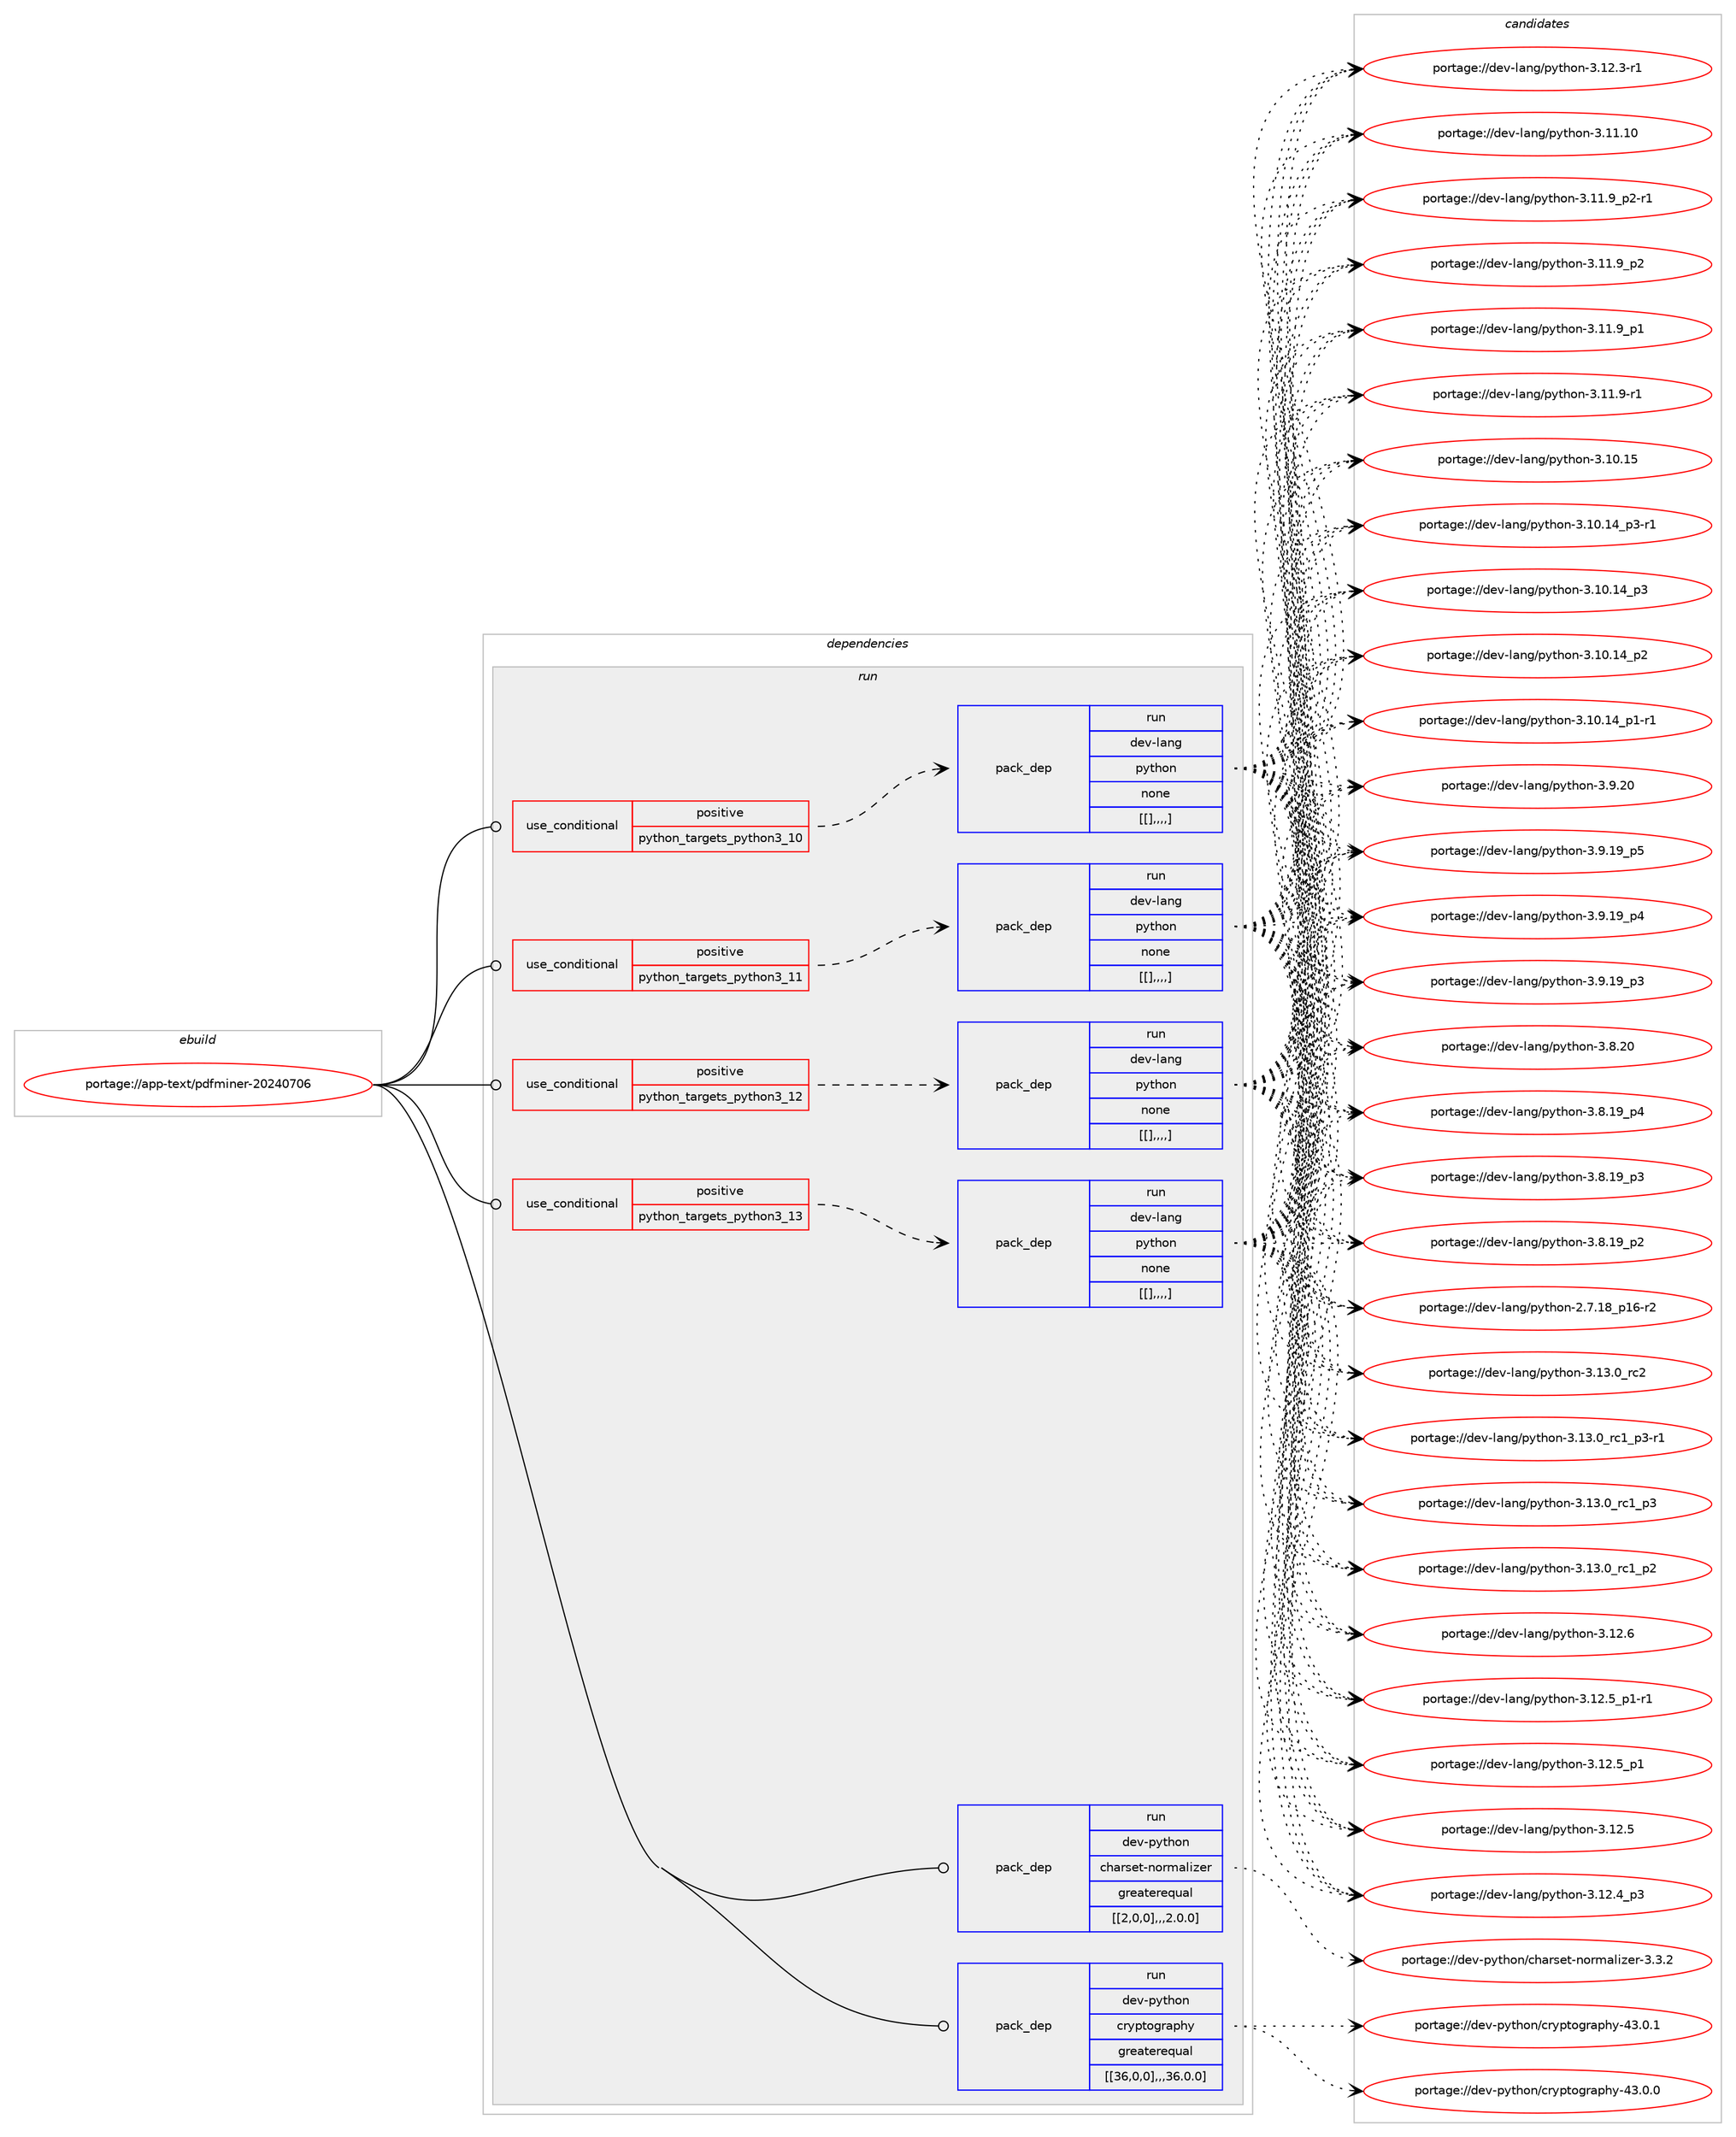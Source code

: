 digraph prolog {

# *************
# Graph options
# *************

newrank=true;
concentrate=true;
compound=true;
graph [rankdir=LR,fontname=Helvetica,fontsize=10,ranksep=1.5];#, ranksep=2.5, nodesep=0.2];
edge  [arrowhead=vee];
node  [fontname=Helvetica,fontsize=10];

# **********
# The ebuild
# **********

subgraph cluster_leftcol {
color=gray;
label=<<i>ebuild</i>>;
id [label="portage://app-text/pdfminer-20240706", color=red, width=4, href="../app-text/pdfminer-20240706.svg"];
}

# ****************
# The dependencies
# ****************

subgraph cluster_midcol {
color=gray;
label=<<i>dependencies</i>>;
subgraph cluster_compile {
fillcolor="#eeeeee";
style=filled;
label=<<i>compile</i>>;
}
subgraph cluster_compileandrun {
fillcolor="#eeeeee";
style=filled;
label=<<i>compile and run</i>>;
}
subgraph cluster_run {
fillcolor="#eeeeee";
style=filled;
label=<<i>run</i>>;
subgraph cond15502 {
dependency57437 [label=<<TABLE BORDER="0" CELLBORDER="1" CELLSPACING="0" CELLPADDING="4"><TR><TD ROWSPAN="3" CELLPADDING="10">use_conditional</TD></TR><TR><TD>positive</TD></TR><TR><TD>python_targets_python3_10</TD></TR></TABLE>>, shape=none, color=red];
subgraph pack41430 {
dependency57438 [label=<<TABLE BORDER="0" CELLBORDER="1" CELLSPACING="0" CELLPADDING="4" WIDTH="220"><TR><TD ROWSPAN="6" CELLPADDING="30">pack_dep</TD></TR><TR><TD WIDTH="110">run</TD></TR><TR><TD>dev-lang</TD></TR><TR><TD>python</TD></TR><TR><TD>none</TD></TR><TR><TD>[[],,,,]</TD></TR></TABLE>>, shape=none, color=blue];
}
dependency57437:e -> dependency57438:w [weight=20,style="dashed",arrowhead="vee"];
}
id:e -> dependency57437:w [weight=20,style="solid",arrowhead="odot"];
subgraph cond15503 {
dependency57439 [label=<<TABLE BORDER="0" CELLBORDER="1" CELLSPACING="0" CELLPADDING="4"><TR><TD ROWSPAN="3" CELLPADDING="10">use_conditional</TD></TR><TR><TD>positive</TD></TR><TR><TD>python_targets_python3_11</TD></TR></TABLE>>, shape=none, color=red];
subgraph pack41431 {
dependency57440 [label=<<TABLE BORDER="0" CELLBORDER="1" CELLSPACING="0" CELLPADDING="4" WIDTH="220"><TR><TD ROWSPAN="6" CELLPADDING="30">pack_dep</TD></TR><TR><TD WIDTH="110">run</TD></TR><TR><TD>dev-lang</TD></TR><TR><TD>python</TD></TR><TR><TD>none</TD></TR><TR><TD>[[],,,,]</TD></TR></TABLE>>, shape=none, color=blue];
}
dependency57439:e -> dependency57440:w [weight=20,style="dashed",arrowhead="vee"];
}
id:e -> dependency57439:w [weight=20,style="solid",arrowhead="odot"];
subgraph cond15504 {
dependency57441 [label=<<TABLE BORDER="0" CELLBORDER="1" CELLSPACING="0" CELLPADDING="4"><TR><TD ROWSPAN="3" CELLPADDING="10">use_conditional</TD></TR><TR><TD>positive</TD></TR><TR><TD>python_targets_python3_12</TD></TR></TABLE>>, shape=none, color=red];
subgraph pack41432 {
dependency57442 [label=<<TABLE BORDER="0" CELLBORDER="1" CELLSPACING="0" CELLPADDING="4" WIDTH="220"><TR><TD ROWSPAN="6" CELLPADDING="30">pack_dep</TD></TR><TR><TD WIDTH="110">run</TD></TR><TR><TD>dev-lang</TD></TR><TR><TD>python</TD></TR><TR><TD>none</TD></TR><TR><TD>[[],,,,]</TD></TR></TABLE>>, shape=none, color=blue];
}
dependency57441:e -> dependency57442:w [weight=20,style="dashed",arrowhead="vee"];
}
id:e -> dependency57441:w [weight=20,style="solid",arrowhead="odot"];
subgraph cond15505 {
dependency57443 [label=<<TABLE BORDER="0" CELLBORDER="1" CELLSPACING="0" CELLPADDING="4"><TR><TD ROWSPAN="3" CELLPADDING="10">use_conditional</TD></TR><TR><TD>positive</TD></TR><TR><TD>python_targets_python3_13</TD></TR></TABLE>>, shape=none, color=red];
subgraph pack41433 {
dependency57444 [label=<<TABLE BORDER="0" CELLBORDER="1" CELLSPACING="0" CELLPADDING="4" WIDTH="220"><TR><TD ROWSPAN="6" CELLPADDING="30">pack_dep</TD></TR><TR><TD WIDTH="110">run</TD></TR><TR><TD>dev-lang</TD></TR><TR><TD>python</TD></TR><TR><TD>none</TD></TR><TR><TD>[[],,,,]</TD></TR></TABLE>>, shape=none, color=blue];
}
dependency57443:e -> dependency57444:w [weight=20,style="dashed",arrowhead="vee"];
}
id:e -> dependency57443:w [weight=20,style="solid",arrowhead="odot"];
subgraph pack41434 {
dependency57445 [label=<<TABLE BORDER="0" CELLBORDER="1" CELLSPACING="0" CELLPADDING="4" WIDTH="220"><TR><TD ROWSPAN="6" CELLPADDING="30">pack_dep</TD></TR><TR><TD WIDTH="110">run</TD></TR><TR><TD>dev-python</TD></TR><TR><TD>charset-normalizer</TD></TR><TR><TD>greaterequal</TD></TR><TR><TD>[[2,0,0],,,2.0.0]</TD></TR></TABLE>>, shape=none, color=blue];
}
id:e -> dependency57445:w [weight=20,style="solid",arrowhead="odot"];
subgraph pack41435 {
dependency57446 [label=<<TABLE BORDER="0" CELLBORDER="1" CELLSPACING="0" CELLPADDING="4" WIDTH="220"><TR><TD ROWSPAN="6" CELLPADDING="30">pack_dep</TD></TR><TR><TD WIDTH="110">run</TD></TR><TR><TD>dev-python</TD></TR><TR><TD>cryptography</TD></TR><TR><TD>greaterequal</TD></TR><TR><TD>[[36,0,0],,,36.0.0]</TD></TR></TABLE>>, shape=none, color=blue];
}
id:e -> dependency57446:w [weight=20,style="solid",arrowhead="odot"];
}
}

# **************
# The candidates
# **************

subgraph cluster_choices {
rank=same;
color=gray;
label=<<i>candidates</i>>;

subgraph choice41430 {
color=black;
nodesep=1;
choice10010111845108971101034711212111610411111045514649514648951149950 [label="portage://dev-lang/python-3.13.0_rc2", color=red, width=4,href="../dev-lang/python-3.13.0_rc2.svg"];
choice1001011184510897110103471121211161041111104551464951464895114994995112514511449 [label="portage://dev-lang/python-3.13.0_rc1_p3-r1", color=red, width=4,href="../dev-lang/python-3.13.0_rc1_p3-r1.svg"];
choice100101118451089711010347112121116104111110455146495146489511499499511251 [label="portage://dev-lang/python-3.13.0_rc1_p3", color=red, width=4,href="../dev-lang/python-3.13.0_rc1_p3.svg"];
choice100101118451089711010347112121116104111110455146495146489511499499511250 [label="portage://dev-lang/python-3.13.0_rc1_p2", color=red, width=4,href="../dev-lang/python-3.13.0_rc1_p2.svg"];
choice10010111845108971101034711212111610411111045514649504654 [label="portage://dev-lang/python-3.12.6", color=red, width=4,href="../dev-lang/python-3.12.6.svg"];
choice1001011184510897110103471121211161041111104551464950465395112494511449 [label="portage://dev-lang/python-3.12.5_p1-r1", color=red, width=4,href="../dev-lang/python-3.12.5_p1-r1.svg"];
choice100101118451089711010347112121116104111110455146495046539511249 [label="portage://dev-lang/python-3.12.5_p1", color=red, width=4,href="../dev-lang/python-3.12.5_p1.svg"];
choice10010111845108971101034711212111610411111045514649504653 [label="portage://dev-lang/python-3.12.5", color=red, width=4,href="../dev-lang/python-3.12.5.svg"];
choice100101118451089711010347112121116104111110455146495046529511251 [label="portage://dev-lang/python-3.12.4_p3", color=red, width=4,href="../dev-lang/python-3.12.4_p3.svg"];
choice100101118451089711010347112121116104111110455146495046514511449 [label="portage://dev-lang/python-3.12.3-r1", color=red, width=4,href="../dev-lang/python-3.12.3-r1.svg"];
choice1001011184510897110103471121211161041111104551464949464948 [label="portage://dev-lang/python-3.11.10", color=red, width=4,href="../dev-lang/python-3.11.10.svg"];
choice1001011184510897110103471121211161041111104551464949465795112504511449 [label="portage://dev-lang/python-3.11.9_p2-r1", color=red, width=4,href="../dev-lang/python-3.11.9_p2-r1.svg"];
choice100101118451089711010347112121116104111110455146494946579511250 [label="portage://dev-lang/python-3.11.9_p2", color=red, width=4,href="../dev-lang/python-3.11.9_p2.svg"];
choice100101118451089711010347112121116104111110455146494946579511249 [label="portage://dev-lang/python-3.11.9_p1", color=red, width=4,href="../dev-lang/python-3.11.9_p1.svg"];
choice100101118451089711010347112121116104111110455146494946574511449 [label="portage://dev-lang/python-3.11.9-r1", color=red, width=4,href="../dev-lang/python-3.11.9-r1.svg"];
choice1001011184510897110103471121211161041111104551464948464953 [label="portage://dev-lang/python-3.10.15", color=red, width=4,href="../dev-lang/python-3.10.15.svg"];
choice100101118451089711010347112121116104111110455146494846495295112514511449 [label="portage://dev-lang/python-3.10.14_p3-r1", color=red, width=4,href="../dev-lang/python-3.10.14_p3-r1.svg"];
choice10010111845108971101034711212111610411111045514649484649529511251 [label="portage://dev-lang/python-3.10.14_p3", color=red, width=4,href="../dev-lang/python-3.10.14_p3.svg"];
choice10010111845108971101034711212111610411111045514649484649529511250 [label="portage://dev-lang/python-3.10.14_p2", color=red, width=4,href="../dev-lang/python-3.10.14_p2.svg"];
choice100101118451089711010347112121116104111110455146494846495295112494511449 [label="portage://dev-lang/python-3.10.14_p1-r1", color=red, width=4,href="../dev-lang/python-3.10.14_p1-r1.svg"];
choice10010111845108971101034711212111610411111045514657465048 [label="portage://dev-lang/python-3.9.20", color=red, width=4,href="../dev-lang/python-3.9.20.svg"];
choice100101118451089711010347112121116104111110455146574649579511253 [label="portage://dev-lang/python-3.9.19_p5", color=red, width=4,href="../dev-lang/python-3.9.19_p5.svg"];
choice100101118451089711010347112121116104111110455146574649579511252 [label="portage://dev-lang/python-3.9.19_p4", color=red, width=4,href="../dev-lang/python-3.9.19_p4.svg"];
choice100101118451089711010347112121116104111110455146574649579511251 [label="portage://dev-lang/python-3.9.19_p3", color=red, width=4,href="../dev-lang/python-3.9.19_p3.svg"];
choice10010111845108971101034711212111610411111045514656465048 [label="portage://dev-lang/python-3.8.20", color=red, width=4,href="../dev-lang/python-3.8.20.svg"];
choice100101118451089711010347112121116104111110455146564649579511252 [label="portage://dev-lang/python-3.8.19_p4", color=red, width=4,href="../dev-lang/python-3.8.19_p4.svg"];
choice100101118451089711010347112121116104111110455146564649579511251 [label="portage://dev-lang/python-3.8.19_p3", color=red, width=4,href="../dev-lang/python-3.8.19_p3.svg"];
choice100101118451089711010347112121116104111110455146564649579511250 [label="portage://dev-lang/python-3.8.19_p2", color=red, width=4,href="../dev-lang/python-3.8.19_p2.svg"];
choice100101118451089711010347112121116104111110455046554649569511249544511450 [label="portage://dev-lang/python-2.7.18_p16-r2", color=red, width=4,href="../dev-lang/python-2.7.18_p16-r2.svg"];
dependency57438:e -> choice10010111845108971101034711212111610411111045514649514648951149950:w [style=dotted,weight="100"];
dependency57438:e -> choice1001011184510897110103471121211161041111104551464951464895114994995112514511449:w [style=dotted,weight="100"];
dependency57438:e -> choice100101118451089711010347112121116104111110455146495146489511499499511251:w [style=dotted,weight="100"];
dependency57438:e -> choice100101118451089711010347112121116104111110455146495146489511499499511250:w [style=dotted,weight="100"];
dependency57438:e -> choice10010111845108971101034711212111610411111045514649504654:w [style=dotted,weight="100"];
dependency57438:e -> choice1001011184510897110103471121211161041111104551464950465395112494511449:w [style=dotted,weight="100"];
dependency57438:e -> choice100101118451089711010347112121116104111110455146495046539511249:w [style=dotted,weight="100"];
dependency57438:e -> choice10010111845108971101034711212111610411111045514649504653:w [style=dotted,weight="100"];
dependency57438:e -> choice100101118451089711010347112121116104111110455146495046529511251:w [style=dotted,weight="100"];
dependency57438:e -> choice100101118451089711010347112121116104111110455146495046514511449:w [style=dotted,weight="100"];
dependency57438:e -> choice1001011184510897110103471121211161041111104551464949464948:w [style=dotted,weight="100"];
dependency57438:e -> choice1001011184510897110103471121211161041111104551464949465795112504511449:w [style=dotted,weight="100"];
dependency57438:e -> choice100101118451089711010347112121116104111110455146494946579511250:w [style=dotted,weight="100"];
dependency57438:e -> choice100101118451089711010347112121116104111110455146494946579511249:w [style=dotted,weight="100"];
dependency57438:e -> choice100101118451089711010347112121116104111110455146494946574511449:w [style=dotted,weight="100"];
dependency57438:e -> choice1001011184510897110103471121211161041111104551464948464953:w [style=dotted,weight="100"];
dependency57438:e -> choice100101118451089711010347112121116104111110455146494846495295112514511449:w [style=dotted,weight="100"];
dependency57438:e -> choice10010111845108971101034711212111610411111045514649484649529511251:w [style=dotted,weight="100"];
dependency57438:e -> choice10010111845108971101034711212111610411111045514649484649529511250:w [style=dotted,weight="100"];
dependency57438:e -> choice100101118451089711010347112121116104111110455146494846495295112494511449:w [style=dotted,weight="100"];
dependency57438:e -> choice10010111845108971101034711212111610411111045514657465048:w [style=dotted,weight="100"];
dependency57438:e -> choice100101118451089711010347112121116104111110455146574649579511253:w [style=dotted,weight="100"];
dependency57438:e -> choice100101118451089711010347112121116104111110455146574649579511252:w [style=dotted,weight="100"];
dependency57438:e -> choice100101118451089711010347112121116104111110455146574649579511251:w [style=dotted,weight="100"];
dependency57438:e -> choice10010111845108971101034711212111610411111045514656465048:w [style=dotted,weight="100"];
dependency57438:e -> choice100101118451089711010347112121116104111110455146564649579511252:w [style=dotted,weight="100"];
dependency57438:e -> choice100101118451089711010347112121116104111110455146564649579511251:w [style=dotted,weight="100"];
dependency57438:e -> choice100101118451089711010347112121116104111110455146564649579511250:w [style=dotted,weight="100"];
dependency57438:e -> choice100101118451089711010347112121116104111110455046554649569511249544511450:w [style=dotted,weight="100"];
}
subgraph choice41431 {
color=black;
nodesep=1;
choice10010111845108971101034711212111610411111045514649514648951149950 [label="portage://dev-lang/python-3.13.0_rc2", color=red, width=4,href="../dev-lang/python-3.13.0_rc2.svg"];
choice1001011184510897110103471121211161041111104551464951464895114994995112514511449 [label="portage://dev-lang/python-3.13.0_rc1_p3-r1", color=red, width=4,href="../dev-lang/python-3.13.0_rc1_p3-r1.svg"];
choice100101118451089711010347112121116104111110455146495146489511499499511251 [label="portage://dev-lang/python-3.13.0_rc1_p3", color=red, width=4,href="../dev-lang/python-3.13.0_rc1_p3.svg"];
choice100101118451089711010347112121116104111110455146495146489511499499511250 [label="portage://dev-lang/python-3.13.0_rc1_p2", color=red, width=4,href="../dev-lang/python-3.13.0_rc1_p2.svg"];
choice10010111845108971101034711212111610411111045514649504654 [label="portage://dev-lang/python-3.12.6", color=red, width=4,href="../dev-lang/python-3.12.6.svg"];
choice1001011184510897110103471121211161041111104551464950465395112494511449 [label="portage://dev-lang/python-3.12.5_p1-r1", color=red, width=4,href="../dev-lang/python-3.12.5_p1-r1.svg"];
choice100101118451089711010347112121116104111110455146495046539511249 [label="portage://dev-lang/python-3.12.5_p1", color=red, width=4,href="../dev-lang/python-3.12.5_p1.svg"];
choice10010111845108971101034711212111610411111045514649504653 [label="portage://dev-lang/python-3.12.5", color=red, width=4,href="../dev-lang/python-3.12.5.svg"];
choice100101118451089711010347112121116104111110455146495046529511251 [label="portage://dev-lang/python-3.12.4_p3", color=red, width=4,href="../dev-lang/python-3.12.4_p3.svg"];
choice100101118451089711010347112121116104111110455146495046514511449 [label="portage://dev-lang/python-3.12.3-r1", color=red, width=4,href="../dev-lang/python-3.12.3-r1.svg"];
choice1001011184510897110103471121211161041111104551464949464948 [label="portage://dev-lang/python-3.11.10", color=red, width=4,href="../dev-lang/python-3.11.10.svg"];
choice1001011184510897110103471121211161041111104551464949465795112504511449 [label="portage://dev-lang/python-3.11.9_p2-r1", color=red, width=4,href="../dev-lang/python-3.11.9_p2-r1.svg"];
choice100101118451089711010347112121116104111110455146494946579511250 [label="portage://dev-lang/python-3.11.9_p2", color=red, width=4,href="../dev-lang/python-3.11.9_p2.svg"];
choice100101118451089711010347112121116104111110455146494946579511249 [label="portage://dev-lang/python-3.11.9_p1", color=red, width=4,href="../dev-lang/python-3.11.9_p1.svg"];
choice100101118451089711010347112121116104111110455146494946574511449 [label="portage://dev-lang/python-3.11.9-r1", color=red, width=4,href="../dev-lang/python-3.11.9-r1.svg"];
choice1001011184510897110103471121211161041111104551464948464953 [label="portage://dev-lang/python-3.10.15", color=red, width=4,href="../dev-lang/python-3.10.15.svg"];
choice100101118451089711010347112121116104111110455146494846495295112514511449 [label="portage://dev-lang/python-3.10.14_p3-r1", color=red, width=4,href="../dev-lang/python-3.10.14_p3-r1.svg"];
choice10010111845108971101034711212111610411111045514649484649529511251 [label="portage://dev-lang/python-3.10.14_p3", color=red, width=4,href="../dev-lang/python-3.10.14_p3.svg"];
choice10010111845108971101034711212111610411111045514649484649529511250 [label="portage://dev-lang/python-3.10.14_p2", color=red, width=4,href="../dev-lang/python-3.10.14_p2.svg"];
choice100101118451089711010347112121116104111110455146494846495295112494511449 [label="portage://dev-lang/python-3.10.14_p1-r1", color=red, width=4,href="../dev-lang/python-3.10.14_p1-r1.svg"];
choice10010111845108971101034711212111610411111045514657465048 [label="portage://dev-lang/python-3.9.20", color=red, width=4,href="../dev-lang/python-3.9.20.svg"];
choice100101118451089711010347112121116104111110455146574649579511253 [label="portage://dev-lang/python-3.9.19_p5", color=red, width=4,href="../dev-lang/python-3.9.19_p5.svg"];
choice100101118451089711010347112121116104111110455146574649579511252 [label="portage://dev-lang/python-3.9.19_p4", color=red, width=4,href="../dev-lang/python-3.9.19_p4.svg"];
choice100101118451089711010347112121116104111110455146574649579511251 [label="portage://dev-lang/python-3.9.19_p3", color=red, width=4,href="../dev-lang/python-3.9.19_p3.svg"];
choice10010111845108971101034711212111610411111045514656465048 [label="portage://dev-lang/python-3.8.20", color=red, width=4,href="../dev-lang/python-3.8.20.svg"];
choice100101118451089711010347112121116104111110455146564649579511252 [label="portage://dev-lang/python-3.8.19_p4", color=red, width=4,href="../dev-lang/python-3.8.19_p4.svg"];
choice100101118451089711010347112121116104111110455146564649579511251 [label="portage://dev-lang/python-3.8.19_p3", color=red, width=4,href="../dev-lang/python-3.8.19_p3.svg"];
choice100101118451089711010347112121116104111110455146564649579511250 [label="portage://dev-lang/python-3.8.19_p2", color=red, width=4,href="../dev-lang/python-3.8.19_p2.svg"];
choice100101118451089711010347112121116104111110455046554649569511249544511450 [label="portage://dev-lang/python-2.7.18_p16-r2", color=red, width=4,href="../dev-lang/python-2.7.18_p16-r2.svg"];
dependency57440:e -> choice10010111845108971101034711212111610411111045514649514648951149950:w [style=dotted,weight="100"];
dependency57440:e -> choice1001011184510897110103471121211161041111104551464951464895114994995112514511449:w [style=dotted,weight="100"];
dependency57440:e -> choice100101118451089711010347112121116104111110455146495146489511499499511251:w [style=dotted,weight="100"];
dependency57440:e -> choice100101118451089711010347112121116104111110455146495146489511499499511250:w [style=dotted,weight="100"];
dependency57440:e -> choice10010111845108971101034711212111610411111045514649504654:w [style=dotted,weight="100"];
dependency57440:e -> choice1001011184510897110103471121211161041111104551464950465395112494511449:w [style=dotted,weight="100"];
dependency57440:e -> choice100101118451089711010347112121116104111110455146495046539511249:w [style=dotted,weight="100"];
dependency57440:e -> choice10010111845108971101034711212111610411111045514649504653:w [style=dotted,weight="100"];
dependency57440:e -> choice100101118451089711010347112121116104111110455146495046529511251:w [style=dotted,weight="100"];
dependency57440:e -> choice100101118451089711010347112121116104111110455146495046514511449:w [style=dotted,weight="100"];
dependency57440:e -> choice1001011184510897110103471121211161041111104551464949464948:w [style=dotted,weight="100"];
dependency57440:e -> choice1001011184510897110103471121211161041111104551464949465795112504511449:w [style=dotted,weight="100"];
dependency57440:e -> choice100101118451089711010347112121116104111110455146494946579511250:w [style=dotted,weight="100"];
dependency57440:e -> choice100101118451089711010347112121116104111110455146494946579511249:w [style=dotted,weight="100"];
dependency57440:e -> choice100101118451089711010347112121116104111110455146494946574511449:w [style=dotted,weight="100"];
dependency57440:e -> choice1001011184510897110103471121211161041111104551464948464953:w [style=dotted,weight="100"];
dependency57440:e -> choice100101118451089711010347112121116104111110455146494846495295112514511449:w [style=dotted,weight="100"];
dependency57440:e -> choice10010111845108971101034711212111610411111045514649484649529511251:w [style=dotted,weight="100"];
dependency57440:e -> choice10010111845108971101034711212111610411111045514649484649529511250:w [style=dotted,weight="100"];
dependency57440:e -> choice100101118451089711010347112121116104111110455146494846495295112494511449:w [style=dotted,weight="100"];
dependency57440:e -> choice10010111845108971101034711212111610411111045514657465048:w [style=dotted,weight="100"];
dependency57440:e -> choice100101118451089711010347112121116104111110455146574649579511253:w [style=dotted,weight="100"];
dependency57440:e -> choice100101118451089711010347112121116104111110455146574649579511252:w [style=dotted,weight="100"];
dependency57440:e -> choice100101118451089711010347112121116104111110455146574649579511251:w [style=dotted,weight="100"];
dependency57440:e -> choice10010111845108971101034711212111610411111045514656465048:w [style=dotted,weight="100"];
dependency57440:e -> choice100101118451089711010347112121116104111110455146564649579511252:w [style=dotted,weight="100"];
dependency57440:e -> choice100101118451089711010347112121116104111110455146564649579511251:w [style=dotted,weight="100"];
dependency57440:e -> choice100101118451089711010347112121116104111110455146564649579511250:w [style=dotted,weight="100"];
dependency57440:e -> choice100101118451089711010347112121116104111110455046554649569511249544511450:w [style=dotted,weight="100"];
}
subgraph choice41432 {
color=black;
nodesep=1;
choice10010111845108971101034711212111610411111045514649514648951149950 [label="portage://dev-lang/python-3.13.0_rc2", color=red, width=4,href="../dev-lang/python-3.13.0_rc2.svg"];
choice1001011184510897110103471121211161041111104551464951464895114994995112514511449 [label="portage://dev-lang/python-3.13.0_rc1_p3-r1", color=red, width=4,href="../dev-lang/python-3.13.0_rc1_p3-r1.svg"];
choice100101118451089711010347112121116104111110455146495146489511499499511251 [label="portage://dev-lang/python-3.13.0_rc1_p3", color=red, width=4,href="../dev-lang/python-3.13.0_rc1_p3.svg"];
choice100101118451089711010347112121116104111110455146495146489511499499511250 [label="portage://dev-lang/python-3.13.0_rc1_p2", color=red, width=4,href="../dev-lang/python-3.13.0_rc1_p2.svg"];
choice10010111845108971101034711212111610411111045514649504654 [label="portage://dev-lang/python-3.12.6", color=red, width=4,href="../dev-lang/python-3.12.6.svg"];
choice1001011184510897110103471121211161041111104551464950465395112494511449 [label="portage://dev-lang/python-3.12.5_p1-r1", color=red, width=4,href="../dev-lang/python-3.12.5_p1-r1.svg"];
choice100101118451089711010347112121116104111110455146495046539511249 [label="portage://dev-lang/python-3.12.5_p1", color=red, width=4,href="../dev-lang/python-3.12.5_p1.svg"];
choice10010111845108971101034711212111610411111045514649504653 [label="portage://dev-lang/python-3.12.5", color=red, width=4,href="../dev-lang/python-3.12.5.svg"];
choice100101118451089711010347112121116104111110455146495046529511251 [label="portage://dev-lang/python-3.12.4_p3", color=red, width=4,href="../dev-lang/python-3.12.4_p3.svg"];
choice100101118451089711010347112121116104111110455146495046514511449 [label="portage://dev-lang/python-3.12.3-r1", color=red, width=4,href="../dev-lang/python-3.12.3-r1.svg"];
choice1001011184510897110103471121211161041111104551464949464948 [label="portage://dev-lang/python-3.11.10", color=red, width=4,href="../dev-lang/python-3.11.10.svg"];
choice1001011184510897110103471121211161041111104551464949465795112504511449 [label="portage://dev-lang/python-3.11.9_p2-r1", color=red, width=4,href="../dev-lang/python-3.11.9_p2-r1.svg"];
choice100101118451089711010347112121116104111110455146494946579511250 [label="portage://dev-lang/python-3.11.9_p2", color=red, width=4,href="../dev-lang/python-3.11.9_p2.svg"];
choice100101118451089711010347112121116104111110455146494946579511249 [label="portage://dev-lang/python-3.11.9_p1", color=red, width=4,href="../dev-lang/python-3.11.9_p1.svg"];
choice100101118451089711010347112121116104111110455146494946574511449 [label="portage://dev-lang/python-3.11.9-r1", color=red, width=4,href="../dev-lang/python-3.11.9-r1.svg"];
choice1001011184510897110103471121211161041111104551464948464953 [label="portage://dev-lang/python-3.10.15", color=red, width=4,href="../dev-lang/python-3.10.15.svg"];
choice100101118451089711010347112121116104111110455146494846495295112514511449 [label="portage://dev-lang/python-3.10.14_p3-r1", color=red, width=4,href="../dev-lang/python-3.10.14_p3-r1.svg"];
choice10010111845108971101034711212111610411111045514649484649529511251 [label="portage://dev-lang/python-3.10.14_p3", color=red, width=4,href="../dev-lang/python-3.10.14_p3.svg"];
choice10010111845108971101034711212111610411111045514649484649529511250 [label="portage://dev-lang/python-3.10.14_p2", color=red, width=4,href="../dev-lang/python-3.10.14_p2.svg"];
choice100101118451089711010347112121116104111110455146494846495295112494511449 [label="portage://dev-lang/python-3.10.14_p1-r1", color=red, width=4,href="../dev-lang/python-3.10.14_p1-r1.svg"];
choice10010111845108971101034711212111610411111045514657465048 [label="portage://dev-lang/python-3.9.20", color=red, width=4,href="../dev-lang/python-3.9.20.svg"];
choice100101118451089711010347112121116104111110455146574649579511253 [label="portage://dev-lang/python-3.9.19_p5", color=red, width=4,href="../dev-lang/python-3.9.19_p5.svg"];
choice100101118451089711010347112121116104111110455146574649579511252 [label="portage://dev-lang/python-3.9.19_p4", color=red, width=4,href="../dev-lang/python-3.9.19_p4.svg"];
choice100101118451089711010347112121116104111110455146574649579511251 [label="portage://dev-lang/python-3.9.19_p3", color=red, width=4,href="../dev-lang/python-3.9.19_p3.svg"];
choice10010111845108971101034711212111610411111045514656465048 [label="portage://dev-lang/python-3.8.20", color=red, width=4,href="../dev-lang/python-3.8.20.svg"];
choice100101118451089711010347112121116104111110455146564649579511252 [label="portage://dev-lang/python-3.8.19_p4", color=red, width=4,href="../dev-lang/python-3.8.19_p4.svg"];
choice100101118451089711010347112121116104111110455146564649579511251 [label="portage://dev-lang/python-3.8.19_p3", color=red, width=4,href="../dev-lang/python-3.8.19_p3.svg"];
choice100101118451089711010347112121116104111110455146564649579511250 [label="portage://dev-lang/python-3.8.19_p2", color=red, width=4,href="../dev-lang/python-3.8.19_p2.svg"];
choice100101118451089711010347112121116104111110455046554649569511249544511450 [label="portage://dev-lang/python-2.7.18_p16-r2", color=red, width=4,href="../dev-lang/python-2.7.18_p16-r2.svg"];
dependency57442:e -> choice10010111845108971101034711212111610411111045514649514648951149950:w [style=dotted,weight="100"];
dependency57442:e -> choice1001011184510897110103471121211161041111104551464951464895114994995112514511449:w [style=dotted,weight="100"];
dependency57442:e -> choice100101118451089711010347112121116104111110455146495146489511499499511251:w [style=dotted,weight="100"];
dependency57442:e -> choice100101118451089711010347112121116104111110455146495146489511499499511250:w [style=dotted,weight="100"];
dependency57442:e -> choice10010111845108971101034711212111610411111045514649504654:w [style=dotted,weight="100"];
dependency57442:e -> choice1001011184510897110103471121211161041111104551464950465395112494511449:w [style=dotted,weight="100"];
dependency57442:e -> choice100101118451089711010347112121116104111110455146495046539511249:w [style=dotted,weight="100"];
dependency57442:e -> choice10010111845108971101034711212111610411111045514649504653:w [style=dotted,weight="100"];
dependency57442:e -> choice100101118451089711010347112121116104111110455146495046529511251:w [style=dotted,weight="100"];
dependency57442:e -> choice100101118451089711010347112121116104111110455146495046514511449:w [style=dotted,weight="100"];
dependency57442:e -> choice1001011184510897110103471121211161041111104551464949464948:w [style=dotted,weight="100"];
dependency57442:e -> choice1001011184510897110103471121211161041111104551464949465795112504511449:w [style=dotted,weight="100"];
dependency57442:e -> choice100101118451089711010347112121116104111110455146494946579511250:w [style=dotted,weight="100"];
dependency57442:e -> choice100101118451089711010347112121116104111110455146494946579511249:w [style=dotted,weight="100"];
dependency57442:e -> choice100101118451089711010347112121116104111110455146494946574511449:w [style=dotted,weight="100"];
dependency57442:e -> choice1001011184510897110103471121211161041111104551464948464953:w [style=dotted,weight="100"];
dependency57442:e -> choice100101118451089711010347112121116104111110455146494846495295112514511449:w [style=dotted,weight="100"];
dependency57442:e -> choice10010111845108971101034711212111610411111045514649484649529511251:w [style=dotted,weight="100"];
dependency57442:e -> choice10010111845108971101034711212111610411111045514649484649529511250:w [style=dotted,weight="100"];
dependency57442:e -> choice100101118451089711010347112121116104111110455146494846495295112494511449:w [style=dotted,weight="100"];
dependency57442:e -> choice10010111845108971101034711212111610411111045514657465048:w [style=dotted,weight="100"];
dependency57442:e -> choice100101118451089711010347112121116104111110455146574649579511253:w [style=dotted,weight="100"];
dependency57442:e -> choice100101118451089711010347112121116104111110455146574649579511252:w [style=dotted,weight="100"];
dependency57442:e -> choice100101118451089711010347112121116104111110455146574649579511251:w [style=dotted,weight="100"];
dependency57442:e -> choice10010111845108971101034711212111610411111045514656465048:w [style=dotted,weight="100"];
dependency57442:e -> choice100101118451089711010347112121116104111110455146564649579511252:w [style=dotted,weight="100"];
dependency57442:e -> choice100101118451089711010347112121116104111110455146564649579511251:w [style=dotted,weight="100"];
dependency57442:e -> choice100101118451089711010347112121116104111110455146564649579511250:w [style=dotted,weight="100"];
dependency57442:e -> choice100101118451089711010347112121116104111110455046554649569511249544511450:w [style=dotted,weight="100"];
}
subgraph choice41433 {
color=black;
nodesep=1;
choice10010111845108971101034711212111610411111045514649514648951149950 [label="portage://dev-lang/python-3.13.0_rc2", color=red, width=4,href="../dev-lang/python-3.13.0_rc2.svg"];
choice1001011184510897110103471121211161041111104551464951464895114994995112514511449 [label="portage://dev-lang/python-3.13.0_rc1_p3-r1", color=red, width=4,href="../dev-lang/python-3.13.0_rc1_p3-r1.svg"];
choice100101118451089711010347112121116104111110455146495146489511499499511251 [label="portage://dev-lang/python-3.13.0_rc1_p3", color=red, width=4,href="../dev-lang/python-3.13.0_rc1_p3.svg"];
choice100101118451089711010347112121116104111110455146495146489511499499511250 [label="portage://dev-lang/python-3.13.0_rc1_p2", color=red, width=4,href="../dev-lang/python-3.13.0_rc1_p2.svg"];
choice10010111845108971101034711212111610411111045514649504654 [label="portage://dev-lang/python-3.12.6", color=red, width=4,href="../dev-lang/python-3.12.6.svg"];
choice1001011184510897110103471121211161041111104551464950465395112494511449 [label="portage://dev-lang/python-3.12.5_p1-r1", color=red, width=4,href="../dev-lang/python-3.12.5_p1-r1.svg"];
choice100101118451089711010347112121116104111110455146495046539511249 [label="portage://dev-lang/python-3.12.5_p1", color=red, width=4,href="../dev-lang/python-3.12.5_p1.svg"];
choice10010111845108971101034711212111610411111045514649504653 [label="portage://dev-lang/python-3.12.5", color=red, width=4,href="../dev-lang/python-3.12.5.svg"];
choice100101118451089711010347112121116104111110455146495046529511251 [label="portage://dev-lang/python-3.12.4_p3", color=red, width=4,href="../dev-lang/python-3.12.4_p3.svg"];
choice100101118451089711010347112121116104111110455146495046514511449 [label="portage://dev-lang/python-3.12.3-r1", color=red, width=4,href="../dev-lang/python-3.12.3-r1.svg"];
choice1001011184510897110103471121211161041111104551464949464948 [label="portage://dev-lang/python-3.11.10", color=red, width=4,href="../dev-lang/python-3.11.10.svg"];
choice1001011184510897110103471121211161041111104551464949465795112504511449 [label="portage://dev-lang/python-3.11.9_p2-r1", color=red, width=4,href="../dev-lang/python-3.11.9_p2-r1.svg"];
choice100101118451089711010347112121116104111110455146494946579511250 [label="portage://dev-lang/python-3.11.9_p2", color=red, width=4,href="../dev-lang/python-3.11.9_p2.svg"];
choice100101118451089711010347112121116104111110455146494946579511249 [label="portage://dev-lang/python-3.11.9_p1", color=red, width=4,href="../dev-lang/python-3.11.9_p1.svg"];
choice100101118451089711010347112121116104111110455146494946574511449 [label="portage://dev-lang/python-3.11.9-r1", color=red, width=4,href="../dev-lang/python-3.11.9-r1.svg"];
choice1001011184510897110103471121211161041111104551464948464953 [label="portage://dev-lang/python-3.10.15", color=red, width=4,href="../dev-lang/python-3.10.15.svg"];
choice100101118451089711010347112121116104111110455146494846495295112514511449 [label="portage://dev-lang/python-3.10.14_p3-r1", color=red, width=4,href="../dev-lang/python-3.10.14_p3-r1.svg"];
choice10010111845108971101034711212111610411111045514649484649529511251 [label="portage://dev-lang/python-3.10.14_p3", color=red, width=4,href="../dev-lang/python-3.10.14_p3.svg"];
choice10010111845108971101034711212111610411111045514649484649529511250 [label="portage://dev-lang/python-3.10.14_p2", color=red, width=4,href="../dev-lang/python-3.10.14_p2.svg"];
choice100101118451089711010347112121116104111110455146494846495295112494511449 [label="portage://dev-lang/python-3.10.14_p1-r1", color=red, width=4,href="../dev-lang/python-3.10.14_p1-r1.svg"];
choice10010111845108971101034711212111610411111045514657465048 [label="portage://dev-lang/python-3.9.20", color=red, width=4,href="../dev-lang/python-3.9.20.svg"];
choice100101118451089711010347112121116104111110455146574649579511253 [label="portage://dev-lang/python-3.9.19_p5", color=red, width=4,href="../dev-lang/python-3.9.19_p5.svg"];
choice100101118451089711010347112121116104111110455146574649579511252 [label="portage://dev-lang/python-3.9.19_p4", color=red, width=4,href="../dev-lang/python-3.9.19_p4.svg"];
choice100101118451089711010347112121116104111110455146574649579511251 [label="portage://dev-lang/python-3.9.19_p3", color=red, width=4,href="../dev-lang/python-3.9.19_p3.svg"];
choice10010111845108971101034711212111610411111045514656465048 [label="portage://dev-lang/python-3.8.20", color=red, width=4,href="../dev-lang/python-3.8.20.svg"];
choice100101118451089711010347112121116104111110455146564649579511252 [label="portage://dev-lang/python-3.8.19_p4", color=red, width=4,href="../dev-lang/python-3.8.19_p4.svg"];
choice100101118451089711010347112121116104111110455146564649579511251 [label="portage://dev-lang/python-3.8.19_p3", color=red, width=4,href="../dev-lang/python-3.8.19_p3.svg"];
choice100101118451089711010347112121116104111110455146564649579511250 [label="portage://dev-lang/python-3.8.19_p2", color=red, width=4,href="../dev-lang/python-3.8.19_p2.svg"];
choice100101118451089711010347112121116104111110455046554649569511249544511450 [label="portage://dev-lang/python-2.7.18_p16-r2", color=red, width=4,href="../dev-lang/python-2.7.18_p16-r2.svg"];
dependency57444:e -> choice10010111845108971101034711212111610411111045514649514648951149950:w [style=dotted,weight="100"];
dependency57444:e -> choice1001011184510897110103471121211161041111104551464951464895114994995112514511449:w [style=dotted,weight="100"];
dependency57444:e -> choice100101118451089711010347112121116104111110455146495146489511499499511251:w [style=dotted,weight="100"];
dependency57444:e -> choice100101118451089711010347112121116104111110455146495146489511499499511250:w [style=dotted,weight="100"];
dependency57444:e -> choice10010111845108971101034711212111610411111045514649504654:w [style=dotted,weight="100"];
dependency57444:e -> choice1001011184510897110103471121211161041111104551464950465395112494511449:w [style=dotted,weight="100"];
dependency57444:e -> choice100101118451089711010347112121116104111110455146495046539511249:w [style=dotted,weight="100"];
dependency57444:e -> choice10010111845108971101034711212111610411111045514649504653:w [style=dotted,weight="100"];
dependency57444:e -> choice100101118451089711010347112121116104111110455146495046529511251:w [style=dotted,weight="100"];
dependency57444:e -> choice100101118451089711010347112121116104111110455146495046514511449:w [style=dotted,weight="100"];
dependency57444:e -> choice1001011184510897110103471121211161041111104551464949464948:w [style=dotted,weight="100"];
dependency57444:e -> choice1001011184510897110103471121211161041111104551464949465795112504511449:w [style=dotted,weight="100"];
dependency57444:e -> choice100101118451089711010347112121116104111110455146494946579511250:w [style=dotted,weight="100"];
dependency57444:e -> choice100101118451089711010347112121116104111110455146494946579511249:w [style=dotted,weight="100"];
dependency57444:e -> choice100101118451089711010347112121116104111110455146494946574511449:w [style=dotted,weight="100"];
dependency57444:e -> choice1001011184510897110103471121211161041111104551464948464953:w [style=dotted,weight="100"];
dependency57444:e -> choice100101118451089711010347112121116104111110455146494846495295112514511449:w [style=dotted,weight="100"];
dependency57444:e -> choice10010111845108971101034711212111610411111045514649484649529511251:w [style=dotted,weight="100"];
dependency57444:e -> choice10010111845108971101034711212111610411111045514649484649529511250:w [style=dotted,weight="100"];
dependency57444:e -> choice100101118451089711010347112121116104111110455146494846495295112494511449:w [style=dotted,weight="100"];
dependency57444:e -> choice10010111845108971101034711212111610411111045514657465048:w [style=dotted,weight="100"];
dependency57444:e -> choice100101118451089711010347112121116104111110455146574649579511253:w [style=dotted,weight="100"];
dependency57444:e -> choice100101118451089711010347112121116104111110455146574649579511252:w [style=dotted,weight="100"];
dependency57444:e -> choice100101118451089711010347112121116104111110455146574649579511251:w [style=dotted,weight="100"];
dependency57444:e -> choice10010111845108971101034711212111610411111045514656465048:w [style=dotted,weight="100"];
dependency57444:e -> choice100101118451089711010347112121116104111110455146564649579511252:w [style=dotted,weight="100"];
dependency57444:e -> choice100101118451089711010347112121116104111110455146564649579511251:w [style=dotted,weight="100"];
dependency57444:e -> choice100101118451089711010347112121116104111110455146564649579511250:w [style=dotted,weight="100"];
dependency57444:e -> choice100101118451089711010347112121116104111110455046554649569511249544511450:w [style=dotted,weight="100"];
}
subgraph choice41434 {
color=black;
nodesep=1;
choice100101118451121211161041111104799104971141151011164511011111410997108105122101114455146514650 [label="portage://dev-python/charset-normalizer-3.3.2", color=red, width=4,href="../dev-python/charset-normalizer-3.3.2.svg"];
dependency57445:e -> choice100101118451121211161041111104799104971141151011164511011111410997108105122101114455146514650:w [style=dotted,weight="100"];
}
subgraph choice41435 {
color=black;
nodesep=1;
choice1001011184511212111610411111047991141211121161111031149711210412145525146484649 [label="portage://dev-python/cryptography-43.0.1", color=red, width=4,href="../dev-python/cryptography-43.0.1.svg"];
choice1001011184511212111610411111047991141211121161111031149711210412145525146484648 [label="portage://dev-python/cryptography-43.0.0", color=red, width=4,href="../dev-python/cryptography-43.0.0.svg"];
dependency57446:e -> choice1001011184511212111610411111047991141211121161111031149711210412145525146484649:w [style=dotted,weight="100"];
dependency57446:e -> choice1001011184511212111610411111047991141211121161111031149711210412145525146484648:w [style=dotted,weight="100"];
}
}

}
